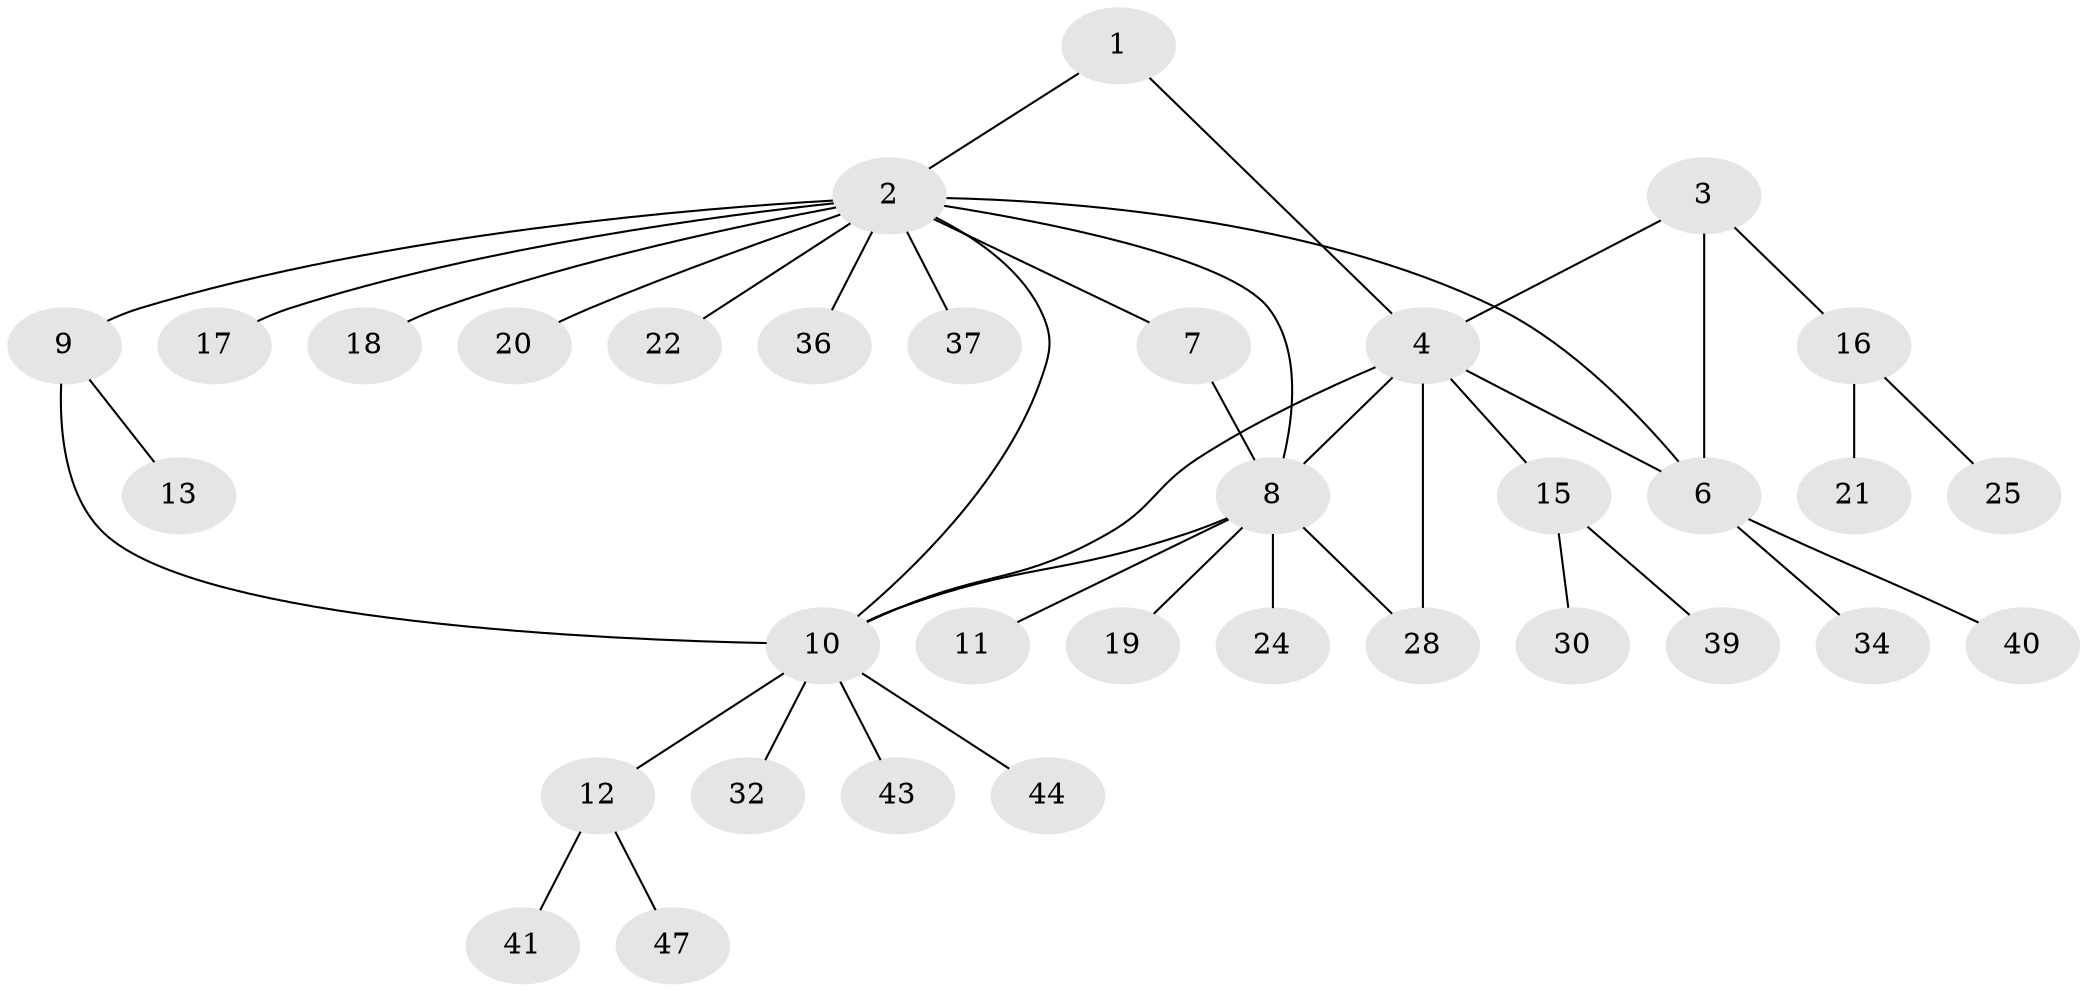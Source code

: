 // original degree distribution, {3: 0.08, 8: 0.02, 7: 0.02, 6: 0.04, 9: 0.04, 4: 0.06, 2: 0.16, 1: 0.58}
// Generated by graph-tools (version 1.1) at 2025/11/02/27/25 16:11:35]
// undirected, 34 vertices, 41 edges
graph export_dot {
graph [start="1"]
  node [color=gray90,style=filled];
  1 [super="+31"];
  2 [super="+5"];
  3;
  4 [super="+35"];
  6 [super="+26"];
  7 [super="+23"];
  8 [super="+33"];
  9 [super="+50"];
  10 [super="+38"];
  11 [super="+45"];
  12 [super="+14"];
  13;
  15 [super="+27"];
  16 [super="+48"];
  17 [super="+29"];
  18;
  19;
  20 [super="+42"];
  21;
  22;
  24;
  25;
  28;
  30;
  32 [super="+49"];
  34;
  36;
  37;
  39;
  40 [super="+46"];
  41;
  43;
  44;
  47;
  1 -- 2;
  1 -- 4;
  2 -- 7;
  2 -- 9;
  2 -- 18;
  2 -- 22;
  2 -- 36;
  2 -- 37;
  2 -- 17;
  2 -- 20;
  2 -- 6;
  2 -- 8;
  2 -- 10;
  3 -- 4;
  3 -- 6;
  3 -- 16;
  4 -- 8;
  4 -- 10;
  4 -- 15;
  4 -- 28;
  4 -- 6;
  6 -- 34;
  6 -- 40;
  7 -- 8;
  8 -- 10;
  8 -- 11;
  8 -- 19;
  8 -- 24;
  8 -- 28;
  9 -- 10;
  9 -- 13;
  10 -- 12;
  10 -- 32;
  10 -- 43;
  10 -- 44;
  12 -- 41;
  12 -- 47;
  15 -- 39;
  15 -- 30;
  16 -- 21;
  16 -- 25;
}
